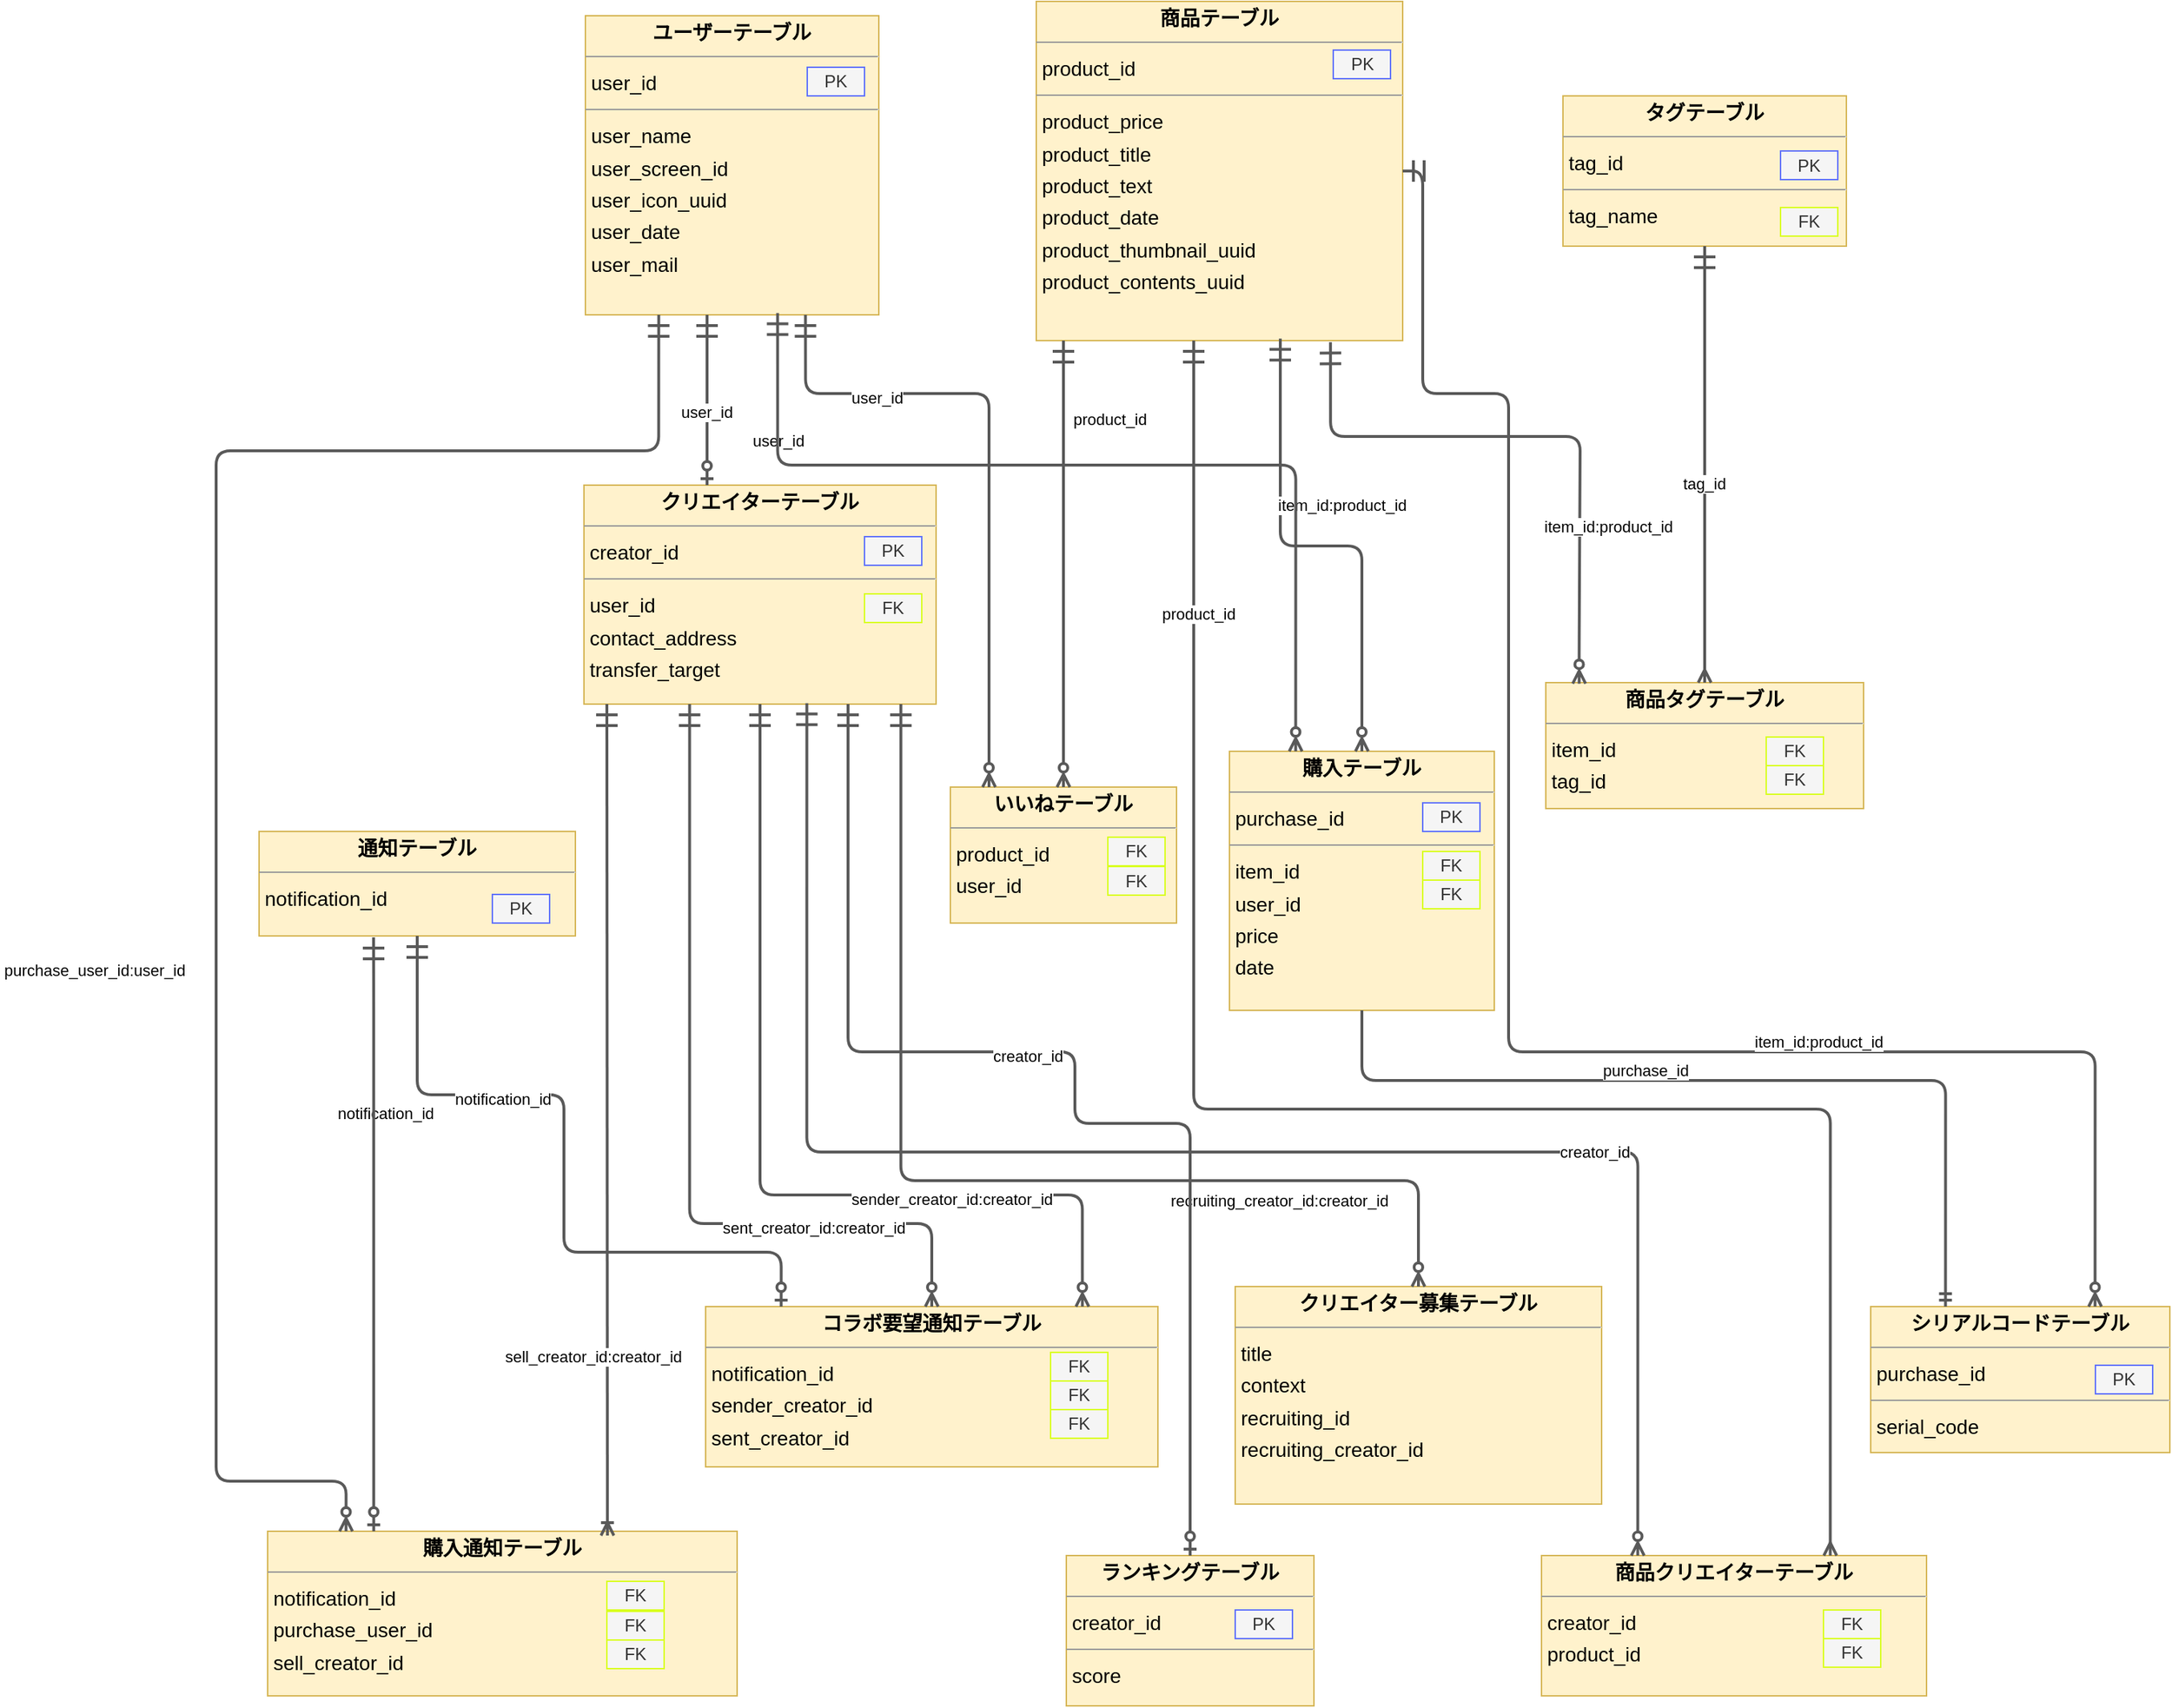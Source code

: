 <mxfile version="24.7.15">
  <diagram id="NGCb3gMb2G4KIHyLypqU" name="ページ1">
    <mxGraphModel dx="2794" dy="1594" grid="1" gridSize="10" guides="1" tooltips="1" connect="1" arrows="1" fold="1" page="0" pageScale="1" pageWidth="827" pageHeight="1169" background="none" math="0" shadow="0">
      <root>
        <mxCell id="0" />
        <mxCell id="1" parent="0" />
        <mxCell id="node12" value="&lt;p style=&quot;margin:0px;margin-top:4px;text-align:center;&quot;&gt;&lt;b&gt;クリエイターテーブル&lt;/b&gt;&lt;br&gt;&lt;/p&gt;&lt;hr size=&quot;1&quot;&gt;&lt;p style=&quot;margin:0 0 0 4px;line-height:1.6;&quot;&gt; creator_id&lt;/p&gt;&lt;hr size=&quot;1&quot;&gt;&lt;p style=&quot;margin:0 0 0 4px;line-height:1.6;&quot;&gt; user_id&lt;br&gt; contact_address&lt;br&gt; transfer_target&lt;/p&gt;" style="verticalAlign=top;align=left;overflow=fill;fontSize=14;fontFamily=Helvetica;html=1;rounded=0;shadow=0;comic=0;labelBackgroundColor=none;strokeWidth=1;fillColor=#fff2cc;strokeColor=#d6b656;" parent="1" vertex="1">
          <mxGeometry x="64" y="224" width="246" height="153" as="geometry" />
        </mxCell>
        <mxCell id="node11" value="&lt;p style=&quot;margin:0px;margin-top:4px;text-align:center;&quot;&gt;&lt;b&gt;商品クリエイターテーブル&lt;/b&gt;&lt;br&gt;&lt;/p&gt;&lt;hr size=&quot;1&quot;&gt;&lt;p style=&quot;margin:0 0 0 4px;line-height:1.6;&quot;&gt; creator_id&lt;br&gt; product_id&lt;/p&gt;" style="verticalAlign=top;align=left;overflow=fill;fontSize=14;fontFamily=Helvetica;html=1;rounded=0;shadow=0;comic=0;labelBackgroundColor=none;strokeWidth=1;fillColor=#fff2cc;strokeColor=#d6b656;" parent="1" vertex="1">
          <mxGeometry x="733" y="972" width="269" height="98" as="geometry" />
        </mxCell>
        <mxCell id="node9" value="&lt;p style=&quot;margin:0px;margin-top:4px;text-align:center;&quot;&gt;&lt;b&gt;クリエイター募集テーブル&lt;/b&gt;&lt;br&gt;&lt;/p&gt;&lt;hr size=&quot;1&quot;&gt;&lt;p style=&quot;margin:0 0 0 4px;line-height:1.6;&quot;&gt; title&lt;br&gt; context&lt;br&gt; recruiting_id&lt;br&gt; recruiting_creator_id&lt;/p&gt;" style="verticalAlign=top;align=left;overflow=fill;fontSize=14;fontFamily=Helvetica;html=1;rounded=0;shadow=0;comic=0;labelBackgroundColor=none;strokeWidth=1;fillColor=#fff2cc;strokeColor=#d6b656;" parent="1" vertex="1">
          <mxGeometry x="519" y="784" width="256" height="152" as="geometry" />
        </mxCell>
        <mxCell id="node6" value="&lt;p style=&quot;margin:0px;margin-top:4px;text-align:center;&quot;&gt;&lt;b&gt;いいねテーブル&lt;/b&gt;&lt;/p&gt;&lt;hr size=&quot;1&quot;&gt;&lt;p style=&quot;margin:0 0 0 4px;line-height:1.6;&quot;&gt; product_id&lt;br&gt; user_id&lt;/p&gt;" style="verticalAlign=top;align=left;overflow=fill;fontSize=14;fontFamily=Helvetica;html=1;rounded=0;shadow=0;comic=0;labelBackgroundColor=none;strokeWidth=1;fillColor=#fff2cc;strokeColor=#d6b656;" parent="1" vertex="1">
          <mxGeometry x="320" y="435" width="158" height="95" as="geometry" />
        </mxCell>
        <mxCell id="node5" value="&lt;p style=&quot;margin:0px;margin-top:4px;text-align:center;&quot;&gt;&lt;b&gt;通知テーブル&lt;/b&gt;&lt;br&gt;&lt;/p&gt;&lt;hr size=&quot;1&quot;&gt;&lt;p style=&quot;margin:0 0 0 4px;line-height:1.6;&quot;&gt; notification_id&lt;/p&gt;" style="verticalAlign=top;align=left;overflow=fill;fontSize=14;fontFamily=Helvetica;html=1;rounded=0;shadow=0;comic=0;labelBackgroundColor=none;strokeWidth=1;fillColor=#fff2cc;strokeColor=#d6b656;" parent="1" vertex="1">
          <mxGeometry x="-163" y="466" width="221" height="73" as="geometry" />
        </mxCell>
        <mxCell id="node4" value="&lt;p style=&quot;margin:0px;margin-top:4px;text-align:center;&quot;&gt;&lt;b&gt;コラボ要望通知テーブル&lt;/b&gt;&lt;br&gt;&lt;/p&gt;&lt;hr size=&quot;1&quot;&gt;&lt;p style=&quot;margin:0 0 0 4px;line-height:1.6;&quot;&gt; notification_id&lt;/p&gt;&lt;p style=&quot;margin:0 0 0 4px;line-height:1.6;&quot;&gt; sender_creator_id&lt;br&gt; sent_creator_id&lt;/p&gt;" style="verticalAlign=top;align=left;overflow=fill;fontSize=14;fontFamily=Helvetica;html=1;rounded=0;shadow=0;comic=0;labelBackgroundColor=none;strokeWidth=1;fillColor=#fff2cc;strokeColor=#d6b656;" parent="1" vertex="1">
          <mxGeometry x="149" y="798" width="316" height="112" as="geometry" />
        </mxCell>
        <mxCell id="node10" value="&lt;p style=&quot;margin:0px;margin-top:4px;text-align:center;&quot;&gt;&lt;b&gt;購入通知テーブル&lt;/b&gt;&lt;br&gt;&lt;/p&gt;&lt;hr size=&quot;1&quot;&gt;&lt;p style=&quot;margin:0 0 0 4px;line-height:1.6;&quot;&gt; notification_id&lt;/p&gt;&lt;p style=&quot;margin:0 0 0 4px;line-height:1.6;&quot;&gt; purchase_user_id&lt;br&gt; sell_creator_id&lt;/p&gt;" style="verticalAlign=top;align=left;overflow=fill;fontSize=14;fontFamily=Helvetica;html=1;rounded=0;shadow=0;comic=0;labelBackgroundColor=none;strokeWidth=1;fillColor=#fff2cc;strokeColor=#d6b656;" parent="1" vertex="1">
          <mxGeometry x="-157" y="955" width="328" height="115" as="geometry" />
        </mxCell>
        <mxCell id="node2" value="&lt;p style=&quot;margin:0px;margin-top:4px;text-align:center;&quot;&gt;&lt;b&gt;商品テーブル&lt;/b&gt;&lt;br&gt;&lt;/p&gt;&lt;hr size=&quot;1&quot;&gt;&lt;p style=&quot;margin:0 0 0 4px;line-height:1.6;&quot;&gt; product_id&lt;/p&gt;&lt;hr size=&quot;1&quot;&gt;&lt;p style=&quot;margin:0 0 0 4px;line-height:1.6;&quot;&gt; product_price&lt;br&gt; product_title&lt;br&gt; product_text&lt;br&gt; product_date&lt;br&gt; product_thumbnail_uuid&lt;br&gt; product_contents_uuid&lt;/p&gt;" style="verticalAlign=top;align=left;overflow=fill;fontSize=14;fontFamily=Helvetica;html=1;rounded=0;shadow=0;comic=0;labelBackgroundColor=none;strokeWidth=1;fillColor=#fff2cc;strokeColor=#d6b656;" parent="1" vertex="1">
          <mxGeometry x="380" y="-114" width="256" height="237" as="geometry" />
        </mxCell>
        <mxCell id="node14" value="&lt;p style=&quot;margin:0px;margin-top:4px;text-align:center;&quot;&gt;&lt;b&gt;商品タグテーブル&lt;/b&gt;&lt;br&gt;&lt;/p&gt;&lt;hr size=&quot;1&quot;&gt;&lt;p style=&quot;margin:0 0 0 4px;line-height:1.6;&quot;&gt; item_id&lt;br&gt; tag_id&lt;/p&gt;" style="verticalAlign=top;align=left;overflow=fill;fontSize=14;fontFamily=Helvetica;html=1;rounded=0;shadow=0;comic=0;labelBackgroundColor=none;strokeWidth=1;fillColor=#fff2cc;strokeColor=#d6b656;" parent="1" vertex="1">
          <mxGeometry x="736" y="362" width="222" height="88" as="geometry" />
        </mxCell>
        <mxCell id="node0" value="&lt;p style=&quot;margin:0px;margin-top:4px;text-align:center;&quot;&gt;&lt;b&gt;購入テーブル&lt;/b&gt;&lt;/p&gt;&lt;hr size=&quot;1&quot;&gt;&lt;p style=&quot;margin:0 0 0 4px;line-height:1.6;&quot;&gt; purchase_id&lt;/p&gt;&lt;hr size=&quot;1&quot;&gt;&lt;p style=&quot;margin:0 0 0 4px;line-height:1.6;&quot;&gt; item_id&lt;/p&gt;&lt;p style=&quot;margin:0 0 0 4px;line-height:1.6;&quot;&gt;user_id&lt;br&gt; price&lt;br&gt; date&lt;br&gt;&lt;/p&gt;" style="verticalAlign=top;align=left;overflow=fill;fontSize=14;fontFamily=Helvetica;html=1;rounded=0;shadow=0;comic=0;labelBackgroundColor=none;strokeWidth=1;fillColor=#fff2cc;strokeColor=#d6b656;" parent="1" vertex="1">
          <mxGeometry x="515" y="410" width="185" height="181" as="geometry" />
        </mxCell>
        <mxCell id="node3" value="&lt;p style=&quot;margin:0px;margin-top:4px;text-align:center;&quot;&gt;&lt;b&gt;ランキングテーブル&lt;/b&gt;&lt;/p&gt;&lt;hr size=&quot;1&quot;&gt;&lt;p style=&quot;margin:0 0 0 4px;line-height:1.6;&quot;&gt; creator_id&lt;/p&gt;&lt;hr size=&quot;1&quot;&gt;&lt;p style=&quot;margin:0 0 0 4px;line-height:1.6;&quot;&gt; score&lt;/p&gt;" style="verticalAlign=top;align=left;overflow=fill;fontSize=14;fontFamily=Helvetica;html=1;rounded=0;shadow=0;comic=0;labelBackgroundColor=none;strokeWidth=1;fillColor=#fff2cc;strokeColor=#d6b656;" parent="1" vertex="1">
          <mxGeometry x="401" y="972" width="173" height="105" as="geometry" />
        </mxCell>
        <mxCell id="node8" value="&lt;p style=&quot;margin:0px;margin-top:4px;text-align:center;&quot;&gt;&lt;b&gt;シリアルコードテーブル&lt;/b&gt;&lt;br&gt;&lt;/p&gt;&lt;hr size=&quot;1&quot;&gt;&lt;p style=&quot;margin:0 0 0 4px;line-height:1.6;&quot;&gt; purchase_id&lt;br&gt;&lt;/p&gt;&lt;hr size=&quot;1&quot;&gt;&lt;p style=&quot;margin:0 0 0 4px;line-height:1.6;&quot;&gt; serial_code&lt;/p&gt;" style="verticalAlign=top;align=left;overflow=fill;fontSize=14;fontFamily=Helvetica;html=1;rounded=0;shadow=0;comic=0;labelBackgroundColor=none;strokeWidth=1;fillColor=#fff2cc;strokeColor=#d6b656;" parent="1" vertex="1">
          <mxGeometry x="963" y="798" width="209" height="102" as="geometry" />
        </mxCell>
        <mxCell id="node7" value="&lt;p style=&quot;margin:0px;margin-top:4px;text-align:center;&quot;&gt;&lt;b&gt;タグテーブル&lt;/b&gt;&lt;/p&gt;&lt;hr size=&quot;1&quot;&gt;&lt;p style=&quot;margin:0 0 0 4px;line-height:1.6;&quot;&gt; tag_id&lt;/p&gt;&lt;hr size=&quot;1&quot;&gt;&lt;p style=&quot;margin:0 0 0 4px;line-height:1.6;&quot;&gt; tag_name&lt;/p&gt;" style="verticalAlign=top;align=left;overflow=fill;fontSize=14;fontFamily=Helvetica;html=1;rounded=0;shadow=0;comic=0;labelBackgroundColor=none;strokeWidth=1;fillColor=#fff2cc;strokeColor=#d6b656;" parent="1" vertex="1">
          <mxGeometry x="748" y="-48" width="198" height="105" as="geometry" />
        </mxCell>
        <mxCell id="node13" value="&lt;p style=&quot;margin:0px;margin-top:4px;text-align:center;&quot;&gt;&lt;b&gt;ユーザーテーブル&lt;/b&gt;&lt;br&gt;&lt;/p&gt;&lt;hr size=&quot;1&quot;&gt;&lt;p style=&quot;margin:0 0 0 4px;line-height:1.6;&quot;&gt; user_id&lt;/p&gt;&lt;hr size=&quot;1&quot;&gt;&lt;p style=&quot;margin:0 0 0 4px;line-height:1.6;&quot;&gt; user_name&lt;br&gt; user_screen_id&lt;br&gt; user_icon_uuid&lt;br&gt; user_date&lt;br&gt; user_mail&lt;/p&gt;" style="verticalAlign=top;align=left;overflow=fill;fontSize=14;fontFamily=Helvetica;html=1;rounded=0;shadow=0;comic=0;labelBackgroundColor=none;strokeWidth=1;fillColor=#fff2cc;strokeColor=#d6b656;" parent="1" vertex="1">
          <mxGeometry x="65" y="-104" width="205" height="209" as="geometry" />
        </mxCell>
        <mxCell id="edge15" value="" style="html=1;rounded=1;edgeStyle=orthogonalEdgeStyle;dashed=0;startArrow=ERzeroToOne;endArrow=ERmandOne;endSize=12;strokeColor=#595959;startFill=0;endFill=0;strokeWidth=2;" parent="1" source="node12" target="node13" edge="1">
          <mxGeometry width="50" height="50" relative="1" as="geometry">
            <Array as="points">
              <mxPoint x="150" y="150" />
              <mxPoint x="150" y="150" />
            </Array>
            <mxPoint x="149.004" y="218.847" as="sourcePoint" />
            <mxPoint x="150.7" y="105" as="targetPoint" />
          </mxGeometry>
        </mxCell>
        <mxCell id="label92" value="user_id" style="edgeLabel;resizable=0;html=1;align=left;verticalAlign=top;strokeColor=default;" parent="edge15" vertex="1" connectable="0">
          <mxGeometry x="180" y="180" as="geometry" />
        </mxCell>
        <mxCell id="edge8" value="" style="html=1;rounded=1;edgeStyle=orthogonalEdgeStyle;dashed=0;startArrow=ERzeroToMany;endArrow=ERmandOne;endSize=12;strokeColor=#595959;exitX=0.250;exitY=0.000;exitDx=0;exitDy=0;entryX=0.633;entryY=0.996;entryDx=0;entryDy=0;entryPerimeter=0;startFill=0;endFill=0;strokeWidth=2;" parent="1" source="node11" target="node12" edge="1">
          <mxGeometry width="50" height="50" relative="1" as="geometry">
            <Array as="points">
              <mxPoint x="800" y="690" />
              <mxPoint x="220" y="690" />
            </Array>
          </mxGeometry>
        </mxCell>
        <mxCell id="label50" value="" style="edgeLabel;resizable=0;html=1;align=left;verticalAlign=top;strokeColor=default;" parent="edge8" vertex="1" connectable="0">
          <mxGeometry x="348" y="590" as="geometry" />
        </mxCell>
        <mxCell id="P6jVHbMCQFF0vWmciNU3-11" value="&lt;span style=&quot;text-align: left;&quot;&gt;creator_id&lt;/span&gt;" style="edgeLabel;html=1;align=center;verticalAlign=middle;resizable=0;points=[];" parent="edge8" vertex="1" connectable="0">
          <mxGeometry x="-0.468" relative="1" as="geometry">
            <mxPoint as="offset" />
          </mxGeometry>
        </mxCell>
        <mxCell id="edge2" value="" style="html=1;rounded=1;edgeStyle=orthogonalEdgeStyle;dashed=0;startArrow=ERmany;endArrow=ERmandOne;endSize=12;strokeColor=#595959;exitX=0.750;exitY=0.000;exitDx=0;exitDy=0;endFill=0;startFill=0;strokeWidth=2;" parent="1" source="node11" target="node2" edge="1">
          <mxGeometry width="50" height="50" relative="1" as="geometry">
            <Array as="points">
              <mxPoint x="935" y="660" />
              <mxPoint x="490" y="660" />
            </Array>
            <mxPoint x="490" y="120" as="targetPoint" />
          </mxGeometry>
        </mxCell>
        <mxCell id="label14" value="product_id" style="edgeLabel;resizable=0;html=1;align=left;verticalAlign=top;strokeColor=default;" parent="edge2" vertex="1" connectable="0">
          <mxGeometry x="466" y="300.5" as="geometry" />
        </mxCell>
        <mxCell id="edge12" value="" style="html=1;rounded=1;edgeStyle=orthogonalEdgeStyle;dashed=0;startArrow=ERzeroToMany;endArrow=ERmandOne;endSize=12;strokeColor=#595959;exitX=0.500;exitY=0.000;exitDx=0;exitDy=0;entryX=0.900;entryY=1.000;entryDx=0;entryDy=0;endFill=0;startFill=0;strokeWidth=2;" parent="1" source="node9" target="node12" edge="1">
          <mxGeometry width="50" height="50" relative="1" as="geometry">
            <Array as="points">
              <mxPoint x="647" y="710" />
              <mxPoint x="285" y="710" />
            </Array>
          </mxGeometry>
        </mxCell>
        <mxCell id="label74" value="recruiting_creator_id:creator_id" style="edgeLabel;resizable=0;html=1;align=left;verticalAlign=top;strokeColor=default;" parent="edge12" vertex="1" connectable="0">
          <mxGeometry x="472" y="711" as="geometry" />
        </mxCell>
        <mxCell id="edge11" value="" style="html=1;rounded=1;edgeStyle=orthogonalEdgeStyle;dashed=0;startArrow=ERzeroToMany;endArrow=ERmandOne;endSize=12;strokeColor=#595959;startFill=0;endFill=0;strokeWidth=2;" parent="1" source="node6" target="node2" edge="1">
          <mxGeometry width="50" height="50" relative="1" as="geometry">
            <Array as="points">
              <mxPoint x="399" y="5" />
            </Array>
            <mxPoint x="430" y="120" as="targetPoint" />
          </mxGeometry>
        </mxCell>
        <mxCell id="label68" value="product_id" style="edgeLabel;resizable=0;html=1;align=left;verticalAlign=top;strokeColor=default;" parent="edge11" vertex="1" connectable="0">
          <mxGeometry x="401" y="123" as="geometry">
            <mxPoint x="3" y="42" as="offset" />
          </mxGeometry>
        </mxCell>
        <mxCell id="edge17" value="" style="html=1;rounded=1;edgeStyle=orthogonalEdgeStyle;dashed=0;startArrow=ERzeroToMany;endArrow=ERmandOne;endSize=12;strokeColor=#595959;entryX=0.750;entryY=1.000;entryDx=0;entryDy=0;endFill=0;startFill=0;strokeWidth=2;" parent="1" source="node6" target="node13" edge="1">
          <mxGeometry width="50" height="50" relative="1" as="geometry">
            <Array as="points">
              <mxPoint x="347" y="160" />
              <mxPoint x="219" y="160" />
            </Array>
          </mxGeometry>
        </mxCell>
        <mxCell id="label104" value="user_id" style="edgeLabel;resizable=0;html=1;align=left;verticalAlign=top;strokeColor=default;" parent="edge17" vertex="1" connectable="0">
          <mxGeometry x="130" y="160" as="geometry" />
        </mxCell>
        <mxCell id="edge0" value="" style="html=1;rounded=1;edgeStyle=orthogonalEdgeStyle;dashed=0;startArrow=ERzeroToMany;endArrow=ERmandOne;endSize=12;strokeColor=#595959;exitX=0.500;exitY=0.000;exitDx=0;exitDy=0;entryX=0.300;entryY=1.000;entryDx=0;entryDy=0;endFill=0;startFill=0;strokeWidth=2;" parent="1" source="node4" target="node12" edge="1">
          <mxGeometry width="50" height="50" relative="1" as="geometry">
            <Array as="points">
              <mxPoint x="307" y="740" />
              <mxPoint x="138" y="740" />
            </Array>
          </mxGeometry>
        </mxCell>
        <mxCell id="label2" value="sent_creator_id:creator_id" style="edgeLabel;resizable=0;html=1;align=left;verticalAlign=top;strokeColor=default;" parent="edge0" vertex="1" connectable="0">
          <mxGeometry x="159" y="730" as="geometry" />
        </mxCell>
        <mxCell id="edge3" value="" style="html=1;rounded=1;edgeStyle=orthogonalEdgeStyle;dashed=0;startArrow=ERzeroToMany;endArrow=ERmandOne;endSize=12;strokeColor=#595959;exitX=0.833;exitY=0.000;exitDx=0;exitDy=0;entryX=0.500;entryY=1.000;entryDx=0;entryDy=0;startFill=0;endFill=0;strokeWidth=2;" parent="1" source="node4" target="node12" edge="1">
          <mxGeometry width="50" height="50" relative="1" as="geometry">
            <Array as="points">
              <mxPoint x="412" y="720" />
              <mxPoint x="187" y="720" />
            </Array>
          </mxGeometry>
        </mxCell>
        <mxCell id="label20" value="sender_creator_id:creator_id" style="edgeLabel;resizable=0;html=1;align=left;verticalAlign=top;strokeColor=default;" parent="edge3" vertex="1" connectable="0">
          <mxGeometry x="249" y="710" as="geometry" />
        </mxCell>
        <mxCell id="edge6" value="" style="html=1;rounded=1;edgeStyle=orthogonalEdgeStyle;dashed=0;startArrow=ERzeroToOne;endArrow=ERmandOne;endSize=12;strokeColor=#595959;exitX=0.167;exitY=0.000;exitDx=0;exitDy=0;entryX=0.500;entryY=1.000;entryDx=0;entryDy=0;startFill=0;endFill=0;strokeWidth=2;" parent="1" source="node4" target="node5" edge="1">
          <mxGeometry width="50" height="50" relative="1" as="geometry">
            <Array as="points">
              <mxPoint x="202" y="760" />
              <mxPoint x="50" y="760" />
              <mxPoint x="50" y="650" />
              <mxPoint x="-52" y="650" />
            </Array>
          </mxGeometry>
        </mxCell>
        <mxCell id="label38" value="notification_id" style="edgeLabel;resizable=0;html=1;align=left;verticalAlign=top;strokeColor=default;" parent="edge6" vertex="1" connectable="0">
          <mxGeometry x="-110" y="650" as="geometry" />
        </mxCell>
        <mxCell id="edge16" value="" style="html=1;rounded=1;edgeStyle=orthogonalEdgeStyle;dashed=0;startArrow=ERoneToMany;endArrow=ERmandOne;endSize=12;strokeColor=#595959;exitX=0.75;exitY=0;exitDx=0;exitDy=0;entryX=0.100;entryY=1.000;entryDx=0;entryDy=0;startFill=0;endFill=0;strokeWidth=2;" parent="1" edge="1">
          <mxGeometry width="50" height="50" relative="1" as="geometry">
            <Array as="points">
              <mxPoint x="80.4" y="958" />
            </Array>
            <mxPoint x="80.4" y="958" as="sourcePoint" />
            <mxPoint x="80.0" y="377.0" as="targetPoint" />
          </mxGeometry>
        </mxCell>
        <mxCell id="label98" value="sell_creator_id:creator_id" style="edgeLabel;resizable=0;html=1;align=left;verticalAlign=top;strokeColor=default;" parent="edge16" vertex="1" connectable="0">
          <mxGeometry x="7" y="820" as="geometry" />
        </mxCell>
        <mxCell id="edge1" value="" style="html=1;rounded=1;edgeStyle=orthogonalEdgeStyle;dashed=0;startArrow=ERzeroToOne;endArrow=ERmandOne;endSize=12;strokeColor=#595959;exitX=0.226;exitY=0;exitDx=0;exitDy=0;exitPerimeter=0;startFill=0;endFill=0;strokeWidth=2;" parent="1" source="node10" edge="1">
          <mxGeometry width="50" height="50" relative="1" as="geometry">
            <Array as="points">
              <mxPoint x="-83" y="580" />
              <mxPoint x="-83" y="580" />
            </Array>
            <mxPoint x="-80" y="730" as="sourcePoint" />
            <mxPoint x="-83" y="540" as="targetPoint" />
          </mxGeometry>
        </mxCell>
        <mxCell id="label8" value="notification_id" style="edgeLabel;resizable=0;html=1;align=left;verticalAlign=top;strokeColor=default;" parent="edge1" vertex="1" connectable="0">
          <mxGeometry x="-28" y="640" as="geometry" />
        </mxCell>
        <mxCell id="edge13" value="" style="html=1;rounded=1;edgeStyle=orthogonalEdgeStyle;dashed=0;startArrow=ERzeroToMany;endArrow=ERmandOne;endSize=12;strokeColor=#595959;exitX=0.167;exitY=0.000;exitDx=0;exitDy=0;entryX=0.250;entryY=1.000;entryDx=0;entryDy=0;endFill=0;startFill=0;strokeWidth=2;" parent="1" source="node10" target="node13" edge="1">
          <mxGeometry width="50" height="50" relative="1" as="geometry">
            <Array as="points">
              <mxPoint x="-102" y="920" />
              <mxPoint x="-193" y="920" />
              <mxPoint x="-193" y="200" />
              <mxPoint x="116" y="200" />
            </Array>
          </mxGeometry>
        </mxCell>
        <mxCell id="label80" value="purchase_user_id:user_id" style="edgeLabel;resizable=0;html=1;align=left;verticalAlign=top;strokeColor=default;" parent="edge13" vertex="1" connectable="0">
          <mxGeometry x="-343" y="550" as="geometry" />
        </mxCell>
        <mxCell id="edge10" value="" style="html=1;rounded=1;edgeStyle=orthogonalEdgeStyle;dashed=0;startArrow=ERzeroToMany;endArrow=ERmandOne;endSize=12;strokeColor=#595959;entryX=0.803;entryY=1.005;entryDx=0;entryDy=0;endFill=0;startFill=0;exitX=0.105;exitY=0.008;exitDx=0;exitDy=0;exitPerimeter=0;entryPerimeter=0;strokeWidth=2;" parent="1" source="node14" target="node2" edge="1">
          <mxGeometry width="50" height="50" relative="1" as="geometry">
            <Array as="points">
              <mxPoint x="759" y="340" />
              <mxPoint x="760" y="190" />
              <mxPoint x="625" y="190" />
            </Array>
            <mxPoint x="760" y="340" as="sourcePoint" />
          </mxGeometry>
        </mxCell>
        <mxCell id="edge18" value="" style="html=1;rounded=1;edgeStyle=orthogonalEdgeStyle;dashed=0;startArrow=ERmany;endArrow=ERmandOne;endSize=12;strokeColor=#595959;exitX=0.5;exitY=0;exitDx=0;exitDy=0;entryX=0.500;entryY=1.000;entryDx=0;entryDy=0;endFill=0;startFill=0;strokeWidth=2;" parent="1" source="node14" target="node7" edge="1">
          <mxGeometry width="50" height="50" relative="1" as="geometry">
            <Array as="points">
              <mxPoint x="847" y="273" />
            </Array>
          </mxGeometry>
        </mxCell>
        <mxCell id="label110" value="tag_id" style="edgeLabel;resizable=0;html=1;align=left;verticalAlign=top;strokeColor=default;" parent="edge18" vertex="1" connectable="0">
          <mxGeometry x="830" y="210" as="geometry" />
        </mxCell>
        <mxCell id="edge5" value="" style="html=1;rounded=1;edgeStyle=orthogonalEdgeStyle;dashed=0;startArrow=ERzeroToMany;endArrow=ERmandOne;endSize=12;strokeColor=#595959;entryX=0.666;entryY=0.994;entryDx=0;entryDy=0;entryPerimeter=0;startFill=0;endFill=0;strokeWidth=2;" parent="1" source="node0" target="node2" edge="1">
          <mxGeometry width="50" height="50" relative="1" as="geometry">
            <Array as="points" />
            <mxPoint x="590" y="150" as="targetPoint" />
          </mxGeometry>
        </mxCell>
        <mxCell id="label32" value="item_id:product_id" style="edgeLabel;resizable=0;html=1;align=left;verticalAlign=top;strokeColor=default;" parent="edge5" vertex="1" connectable="0">
          <mxGeometry x="547" y="225" as="geometry" />
        </mxCell>
        <mxCell id="edge7" value="" style="html=1;rounded=1;edgeStyle=orthogonalEdgeStyle;dashed=0;startArrow=ERzeroToMany;endArrow=ERmandOne;endSize=12;strokeColor=#595959;exitX=0.250;exitY=0.000;exitDx=0;exitDy=0;entryX=0.655;entryY=0.994;entryDx=0;entryDy=0;entryPerimeter=0;startFill=0;endFill=0;strokeWidth=2;" parent="1" source="node0" target="node13" edge="1">
          <mxGeometry width="50" height="50" relative="1" as="geometry">
            <Array as="points">
              <mxPoint x="561" y="210" />
              <mxPoint x="199" y="210" />
            </Array>
            <mxPoint x="200" y="110" as="targetPoint" />
          </mxGeometry>
        </mxCell>
        <mxCell id="label44" value="user_id" style="edgeLabel;resizable=0;html=1;align=left;verticalAlign=top;strokeColor=default;" parent="edge7" vertex="1" connectable="0">
          <mxGeometry x="249" y="150" as="geometry" />
        </mxCell>
        <mxCell id="edge14" value="" style="html=1;rounded=1;edgeStyle=orthogonalEdgeStyle;dashed=0;startArrow=ERzeroToOne;endArrow=ERmandOne;endSize=12;strokeColor=#595959;exitX=0.500;exitY=0.000;exitDx=0;exitDy=0;entryX=0.75;entryY=1;entryDx=0;entryDy=0;startFill=0;endFill=0;strokeWidth=2;" parent="1" source="node3" target="node12" edge="1">
          <mxGeometry width="50" height="50" relative="1" as="geometry">
            <Array as="points">
              <mxPoint x="488" y="670" />
              <mxPoint x="407" y="670" />
              <mxPoint x="407" y="620" />
              <mxPoint x="249" y="620" />
            </Array>
          </mxGeometry>
        </mxCell>
        <mxCell id="label86" value="creator_id" style="edgeLabel;resizable=0;html=1;align=left;verticalAlign=top;strokeColor=default;" parent="edge14" vertex="1" connectable="0">
          <mxGeometry x="348" y="610" as="geometry" />
        </mxCell>
        <mxCell id="edge4" value="" style="html=1;rounded=1;edgeStyle=orthogonalEdgeStyle;dashed=0;startArrow=ERzeroToMany;endArrow=ERmandOne;endSize=12;strokeColor=#595959;exitX=0.750;exitY=0.000;exitDx=0;exitDy=0;endFill=0;startFill=0;strokeWidth=2;" parent="1" source="node8" target="node2" edge="1">
          <mxGeometry width="50" height="50" relative="1" as="geometry">
            <Array as="points">
              <mxPoint x="1120" y="620" />
              <mxPoint x="710" y="620" />
              <mxPoint x="710" y="160" />
              <mxPoint x="650" y="160" />
            </Array>
            <mxPoint x="650" y="119" as="targetPoint" />
          </mxGeometry>
        </mxCell>
        <mxCell id="label26" value="item_id:product_id" style="edgeLabel;resizable=0;html=1;align=left;verticalAlign=top;strokeColor=default;" parent="edge4" vertex="1" connectable="0">
          <mxGeometry x="733" y="240" as="geometry" />
        </mxCell>
        <mxCell id="edge9" value="" style="html=1;rounded=1;edgeStyle=orthogonalEdgeStyle;dashed=0;startArrow=ERmandOne;endArrow=none;endSize=12;strokeColor=#595959;exitX=0.250;exitY=0.000;exitDx=0;exitDy=0;entryX=0.500;entryY=1.000;entryDx=0;entryDy=0;startFill=0;endFill=0;strokeWidth=2;" parent="1" source="node8" target="node0" edge="1">
          <mxGeometry width="50" height="50" relative="1" as="geometry">
            <Array as="points">
              <mxPoint x="1015" y="640" />
              <mxPoint x="607" y="640" />
            </Array>
          </mxGeometry>
        </mxCell>
        <mxCell id="label56" value="purchase_id" style="edgeLabel;resizable=0;html=1;align=left;verticalAlign=top;strokeColor=default;" parent="edge9" vertex="1" connectable="0">
          <mxGeometry x="774" y="620" as="geometry" />
        </mxCell>
        <mxCell id="P6jVHbMCQFF0vWmciNU3-5" value="item_id:product_id" style="edgeLabel;resizable=0;html=1;align=left;verticalAlign=top;strokeColor=default;" parent="1" vertex="1" connectable="0">
          <mxGeometry x="880" y="600" as="geometry" />
        </mxCell>
        <mxCell id="xwf1fL9pDZimZe9CX30A-3" value="PK" style="text;html=1;align=center;verticalAlign=middle;whiteSpace=wrap;rounded=0;fillColor=#f5f5f5;strokeColor=#6072fb;fontColor=#333333;" parent="1" vertex="1">
          <mxGeometry x="220" y="-68" width="40" height="20" as="geometry" />
        </mxCell>
        <mxCell id="xwf1fL9pDZimZe9CX30A-4" value="PK" style="text;html=1;align=center;verticalAlign=middle;whiteSpace=wrap;rounded=0;fillColor=#f5f5f5;strokeColor=#6072fb;fontColor=#333333;" parent="1" vertex="1">
          <mxGeometry x="587.5" y="-80" width="40" height="20" as="geometry" />
        </mxCell>
        <mxCell id="xwf1fL9pDZimZe9CX30A-5" value="PK" style="text;html=1;align=center;verticalAlign=middle;whiteSpace=wrap;rounded=0;fillColor=#f5f5f5;strokeColor=#6072fb;fontColor=#333333;" parent="1" vertex="1">
          <mxGeometry x="900" y="-9.5" width="40" height="20" as="geometry" />
        </mxCell>
        <mxCell id="xwf1fL9pDZimZe9CX30A-6" value="PK" style="text;html=1;align=center;verticalAlign=middle;whiteSpace=wrap;rounded=0;fillColor=#f5f5f5;strokeColor=#6072fb;fontColor=#333333;" parent="1" vertex="1">
          <mxGeometry x="650" y="446" width="40" height="20" as="geometry" />
        </mxCell>
        <mxCell id="xwf1fL9pDZimZe9CX30A-7" value="PK" style="text;html=1;align=center;verticalAlign=middle;whiteSpace=wrap;rounded=0;fillColor=#f5f5f5;strokeColor=#6072fb;fontColor=#333333;" parent="1" vertex="1">
          <mxGeometry y="510" width="40" height="20" as="geometry" />
        </mxCell>
        <mxCell id="xwf1fL9pDZimZe9CX30A-8" value="PK" style="text;html=1;align=center;verticalAlign=middle;whiteSpace=wrap;rounded=0;fillColor=#f5f5f5;strokeColor=#6072fb;fontColor=#333333;" parent="1" vertex="1">
          <mxGeometry x="519" y="1010" width="40" height="20" as="geometry" />
        </mxCell>
        <mxCell id="xwf1fL9pDZimZe9CX30A-9" value="PK" style="text;html=1;align=center;verticalAlign=middle;whiteSpace=wrap;rounded=0;fillColor=#f5f5f5;strokeColor=#6072fb;fontColor=#333333;" parent="1" vertex="1">
          <mxGeometry x="1120" y="839" width="40" height="20" as="geometry" />
        </mxCell>
        <mxCell id="xwf1fL9pDZimZe9CX30A-10" value="PK" style="text;html=1;align=center;verticalAlign=middle;whiteSpace=wrap;rounded=0;fillColor=#f5f5f5;strokeColor=#6072fb;fontColor=#333333;" parent="1" vertex="1">
          <mxGeometry x="260" y="260" width="40" height="20" as="geometry" />
        </mxCell>
        <mxCell id="xwf1fL9pDZimZe9CX30A-11" value="FK" style="text;html=1;align=center;verticalAlign=middle;whiteSpace=wrap;rounded=0;fillColor=#f5f5f5;strokeColor=#d9fe20;fontColor=#333333;" parent="1" vertex="1">
          <mxGeometry x="890" y="400" width="40" height="20" as="geometry" />
        </mxCell>
        <mxCell id="xwf1fL9pDZimZe9CX30A-12" value="FK" style="text;html=1;align=center;verticalAlign=middle;whiteSpace=wrap;rounded=0;fillColor=#f5f5f5;strokeColor=#d9fe20;fontColor=#333333;" parent="1" vertex="1">
          <mxGeometry x="890" y="420" width="40" height="20" as="geometry" />
        </mxCell>
        <mxCell id="xwf1fL9pDZimZe9CX30A-13" value="FK" style="text;html=1;align=center;verticalAlign=middle;whiteSpace=wrap;rounded=0;fillColor=#f5f5f5;strokeColor=#d9fe20;fontColor=#333333;" parent="1" vertex="1">
          <mxGeometry x="900" y="30" width="40" height="20" as="geometry" />
        </mxCell>
        <mxCell id="xwf1fL9pDZimZe9CX30A-16" value="FK" style="text;html=1;align=center;verticalAlign=middle;whiteSpace=wrap;rounded=0;fillColor=#f5f5f5;strokeColor=#d9fe20;fontColor=#333333;" parent="1" vertex="1">
          <mxGeometry x="650" y="480" width="40" height="20" as="geometry" />
        </mxCell>
        <mxCell id="xwf1fL9pDZimZe9CX30A-17" value="FK" style="text;html=1;align=center;verticalAlign=middle;whiteSpace=wrap;rounded=0;fillColor=#f5f5f5;strokeColor=#d9fe20;fontColor=#333333;" parent="1" vertex="1">
          <mxGeometry x="650" y="500" width="40" height="20" as="geometry" />
        </mxCell>
        <mxCell id="xwf1fL9pDZimZe9CX30A-19" value="FK" style="text;html=1;align=center;verticalAlign=middle;whiteSpace=wrap;rounded=0;fillColor=#f5f5f5;strokeColor=#d9fe20;fontColor=#333333;" parent="1" vertex="1">
          <mxGeometry x="430" y="470" width="40" height="20" as="geometry" />
        </mxCell>
        <mxCell id="xwf1fL9pDZimZe9CX30A-20" value="FK" style="text;html=1;align=center;verticalAlign=middle;whiteSpace=wrap;rounded=0;fillColor=#f5f5f5;strokeColor=#d9fe20;fontColor=#333333;" parent="1" vertex="1">
          <mxGeometry x="430" y="490.5" width="40" height="20" as="geometry" />
        </mxCell>
        <mxCell id="xwf1fL9pDZimZe9CX30A-21" value="FK" style="text;html=1;align=center;verticalAlign=middle;whiteSpace=wrap;rounded=0;fillColor=#f5f5f5;strokeColor=#d9fe20;fontColor=#333333;" parent="1" vertex="1">
          <mxGeometry x="260" y="300" width="40" height="20" as="geometry" />
        </mxCell>
        <mxCell id="xwf1fL9pDZimZe9CX30A-22" value="FK" style="text;html=1;align=center;verticalAlign=middle;whiteSpace=wrap;rounded=0;fillColor=#f5f5f5;strokeColor=#d9fe20;fontColor=#333333;" parent="1" vertex="1">
          <mxGeometry x="930" y="1010" width="40" height="20" as="geometry" />
        </mxCell>
        <mxCell id="xwf1fL9pDZimZe9CX30A-23" value="FK" style="text;html=1;align=center;verticalAlign=middle;whiteSpace=wrap;rounded=0;fillColor=#f5f5f5;strokeColor=#d9fe20;fontColor=#333333;" parent="1" vertex="1">
          <mxGeometry x="930" y="1030" width="40" height="20" as="geometry" />
        </mxCell>
        <mxCell id="xwf1fL9pDZimZe9CX30A-24" value="FK" style="text;html=1;align=center;verticalAlign=middle;whiteSpace=wrap;rounded=0;fillColor=#f5f5f5;strokeColor=#d9fe20;fontColor=#333333;" parent="1" vertex="1">
          <mxGeometry x="80" y="990" width="40" height="20" as="geometry" />
        </mxCell>
        <mxCell id="xwf1fL9pDZimZe9CX30A-25" value="FK" style="text;html=1;align=center;verticalAlign=middle;whiteSpace=wrap;rounded=0;fillColor=#f5f5f5;strokeColor=#d9fe20;fontColor=#333333;" parent="1" vertex="1">
          <mxGeometry x="80" y="1011" width="40" height="20" as="geometry" />
        </mxCell>
        <mxCell id="xwf1fL9pDZimZe9CX30A-26" value="FK" style="text;html=1;align=center;verticalAlign=middle;whiteSpace=wrap;rounded=0;fillColor=#f5f5f5;strokeColor=#d9fe20;fontColor=#333333;" parent="1" vertex="1">
          <mxGeometry x="80" y="1031" width="40" height="20" as="geometry" />
        </mxCell>
        <mxCell id="xwf1fL9pDZimZe9CX30A-27" value="FK" style="text;html=1;align=center;verticalAlign=middle;whiteSpace=wrap;rounded=0;fillColor=#f5f5f5;strokeColor=#d9fe20;fontColor=#333333;" parent="1" vertex="1">
          <mxGeometry x="390" y="830" width="40" height="20" as="geometry" />
        </mxCell>
        <mxCell id="xwf1fL9pDZimZe9CX30A-28" value="FK" style="text;html=1;align=center;verticalAlign=middle;whiteSpace=wrap;rounded=0;fillColor=#f5f5f5;strokeColor=#d9fe20;fontColor=#333333;" parent="1" vertex="1">
          <mxGeometry x="390" y="850" width="40" height="20" as="geometry" />
        </mxCell>
        <mxCell id="xwf1fL9pDZimZe9CX30A-29" value="FK" style="text;html=1;align=center;verticalAlign=middle;whiteSpace=wrap;rounded=0;fillColor=#f5f5f5;strokeColor=#d9fe20;fontColor=#333333;" parent="1" vertex="1">
          <mxGeometry x="390" y="870" width="40" height="20" as="geometry" />
        </mxCell>
      </root>
    </mxGraphModel>
  </diagram>
</mxfile>
